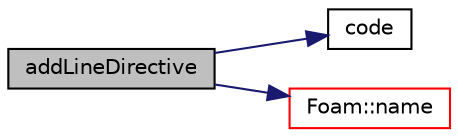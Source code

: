 digraph "addLineDirective"
{
  bgcolor="transparent";
  edge [fontname="Helvetica",fontsize="10",labelfontname="Helvetica",labelfontsize="10"];
  node [fontname="Helvetica",fontsize="10",shape=record];
  rankdir="LR";
  Node88 [label="addLineDirective",height=0.2,width=0.4,color="black", fillcolor="grey75", style="filled", fontcolor="black"];
  Node88 -> Node89 [color="midnightblue",fontsize="10",style="solid",fontname="Helvetica"];
  Node89 [label="code",height=0.2,width=0.4,color="black",URL="$a27193.html#a10f17fb042816e34a8f8ee01f22a3c59",tooltip="Return the code. "];
  Node88 -> Node90 [color="midnightblue",fontsize="10",style="solid",fontname="Helvetica"];
  Node90 [label="Foam::name",height=0.2,width=0.4,color="red",URL="$a21851.html#adcb0df2bd4953cb6bb390272d8263c3a",tooltip="Return a string representation of a complex. "];
}
